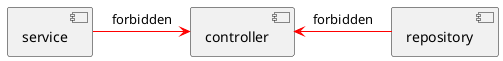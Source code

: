 @startuml


component "controller"
component "repository"
component "service"

"repository" -left[#red]-> "controller" : forbidden
"service" -right[#red]-> "controller": forbidden


@enduml
